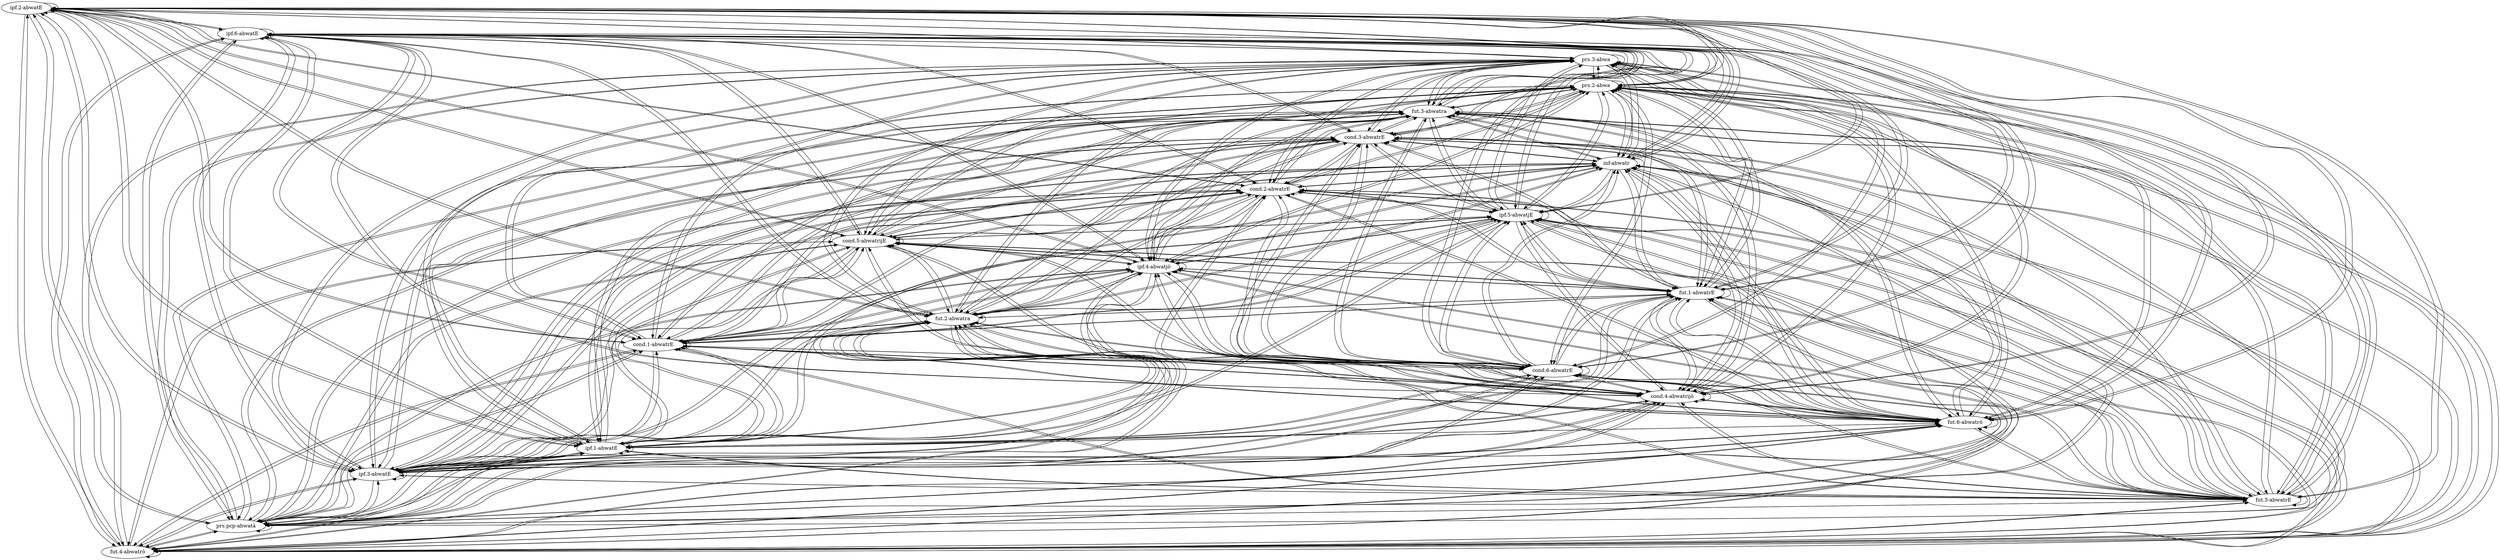 digraph  {
	"ipf.2-abwatE"	 [cell="ipf.2",
		tense=ipf,
		weight=0.18];
	"ipf.2-abwatE" -> "ipf.2-abwatE"	 [weight=0.18];
	"ipf.6-abwatE"	 [cell="ipf.6",
		tense=ipf,
		weight=0.18];
	"ipf.2-abwatE" -> "ipf.6-abwatE"	 [weight=0.18];
	"fut.4-abwatrô"	 [cell="fut.4",
		tense=fut,
		weight=0.1];
	"ipf.2-abwatE" -> "fut.4-abwatrô"	 [weight=0.004];
	"prs.pcp-abwatâ"	 [cell="prs.pcp",
		tense="prs.pcp",
		weight=0.18];
	"ipf.2-abwatE" -> "prs.pcp-abwatâ"	 [weight=0.18];
	"fut.5-abwatrE"	 [cell="fut.5",
		tense=fut,
		weight=0.1];
	"ipf.2-abwatE" -> "fut.5-abwatrE"	 [weight=0.004];
	"ipf.3-abwatE"	 [cell="ipf.3",
		tense=ipf,
		weight=0.18];
	"ipf.2-abwatE" -> "ipf.3-abwatE"	 [weight=0.18];
	"ipf.1-abwatE"	 [cell="ipf.1",
		tense=ipf,
		weight=0.18];
	"ipf.2-abwatE" -> "ipf.1-abwatE"	 [weight=0.18];
	"fut.6-abwatrô"	 [cell="fut.6",
		tense=fut,
		weight=0.1];
	"ipf.2-abwatE" -> "fut.6-abwatrô"	 [weight=0.004];
	"cond.4-abwatrijô"	 [cell="cond.4",
		tense=cond,
		weight=0.1];
	"ipf.2-abwatE" -> "cond.4-abwatrijô"	 [weight=0.005];
	"cond.6-abwatrE"	 [cell="cond.6",
		tense=cond,
		weight=0.1];
	"ipf.2-abwatE" -> "cond.6-abwatrE"	 [weight=0.004];
	"cond.1-abwatrE"	 [cell="cond.1",
		tense=cond,
		weight=0.1];
	"ipf.2-abwatE" -> "cond.1-abwatrE"	 [weight=0.004];
	"fut.2-abwatra"	 [cell="fut.2",
		tense=fut,
		weight=0.1];
	"ipf.2-abwatE" -> "fut.2-abwatra"	 [weight=0.004];
	"fut.1-abwatrE"	 [cell="fut.1",
		tense=fut,
		weight=0.1];
	"ipf.2-abwatE" -> "fut.1-abwatrE"	 [weight=0.004];
	"ipf.4-abwatjô"	 [cell="ipf.4",
		tense=ipf,
		weight=0.32];
	"ipf.2-abwatE" -> "ipf.4-abwatjô"	 [weight=0.32];
	"cond.5-abwatrijE"	 [cell="cond.5",
		tense=cond,
		weight=0.1];
	"ipf.2-abwatE" -> "cond.5-abwatrijE"	 [weight=0.005];
	"ipf.5-abwatjE"	 [cell="ipf.5",
		tense=ipf,
		weight=0.32];
	"ipf.2-abwatE" -> "ipf.5-abwatjE"	 [weight=0.32];
	"cond.2-abwatrE"	 [cell="cond.2",
		tense=cond,
		weight=0.1];
	"ipf.2-abwatE" -> "cond.2-abwatrE"	 [weight=0.004];
	"inf-abwatr"	 [cell=inf,
		tense=inf,
		weight=0.08];
	"ipf.2-abwatE" -> "inf-abwatr"	 [weight=0.0024];
	"cond.3-abwatrE"	 [cell="cond.3",
		tense=cond,
		weight=0.1];
	"ipf.2-abwatE" -> "cond.3-abwatrE"	 [weight=0.004];
	"fut.3-abwatra"	 [cell="fut.3",
		tense=fut,
		weight=0.1];
	"ipf.2-abwatE" -> "fut.3-abwatra"	 [weight=0.004];
	"prs.2-abwa"	 [cell="prs.2",
		tense=prs,
		weight=1.0];
	"ipf.2-abwatE" -> "prs.2-abwa"	 [weight=0.13];
	"prs.3-abwa"	 [cell="prs.3",
		tense=prs,
		weight=1.0];
	"ipf.2-abwatE" -> "prs.3-abwa"	 [weight=0.13];
	"ipf.6-abwatE" -> "ipf.2-abwatE"	 [weight=0.18];
	"ipf.6-abwatE" -> "ipf.6-abwatE"	 [weight=0.18];
	"ipf.6-abwatE" -> "fut.4-abwatrô"	 [weight=0.004];
	"ipf.6-abwatE" -> "prs.pcp-abwatâ"	 [weight=0.18];
	"ipf.6-abwatE" -> "fut.5-abwatrE"	 [weight=0.004];
	"ipf.6-abwatE" -> "ipf.3-abwatE"	 [weight=0.18];
	"ipf.6-abwatE" -> "ipf.1-abwatE"	 [weight=0.18];
	"ipf.6-abwatE" -> "fut.6-abwatrô"	 [weight=0.004];
	"ipf.6-abwatE" -> "cond.4-abwatrijô"	 [weight=0.005];
	"ipf.6-abwatE" -> "cond.6-abwatrE"	 [weight=0.004];
	"ipf.6-abwatE" -> "cond.1-abwatrE"	 [weight=0.004];
	"ipf.6-abwatE" -> "fut.2-abwatra"	 [weight=0.004];
	"ipf.6-abwatE" -> "fut.1-abwatrE"	 [weight=0.004];
	"ipf.6-abwatE" -> "ipf.4-abwatjô"	 [weight=0.32];
	"ipf.6-abwatE" -> "cond.5-abwatrijE"	 [weight=0.005];
	"ipf.6-abwatE" -> "ipf.5-abwatjE"	 [weight=0.32];
	"ipf.6-abwatE" -> "cond.2-abwatrE"	 [weight=0.004];
	"ipf.6-abwatE" -> "inf-abwatr"	 [weight=0.0024];
	"ipf.6-abwatE" -> "cond.3-abwatrE"	 [weight=0.004];
	"ipf.6-abwatE" -> "fut.3-abwatra"	 [weight=0.004];
	"ipf.6-abwatE" -> "prs.2-abwa"	 [weight=0.13];
	"ipf.6-abwatE" -> "prs.3-abwa"	 [weight=0.13];
	"fut.4-abwatrô" -> "ipf.2-abwatE"	 [weight=0.108];
	"fut.4-abwatrô" -> "ipf.6-abwatE"	 [weight=0.108];
	"fut.4-abwatrô" -> "fut.4-abwatrô"	 [weight=0.1];
	"fut.4-abwatrô" -> "prs.pcp-abwatâ"	 [weight=0.108];
	"fut.4-abwatrô" -> "fut.5-abwatrE"	 [weight=0.1];
	"fut.4-abwatrô" -> "ipf.3-abwatE"	 [weight=0.108];
	"fut.4-abwatrô" -> "ipf.1-abwatE"	 [weight=0.108];
	"fut.4-abwatrô" -> "fut.6-abwatrô"	 [weight=0.1];
	"fut.4-abwatrô" -> "cond.4-abwatrijô"	 [weight=0.1];
	"fut.4-abwatrô" -> "cond.6-abwatrE"	 [weight=0.1];
	"fut.4-abwatrô" -> "cond.1-abwatrE"	 [weight=0.1];
	"fut.4-abwatrô" -> "fut.2-abwatra"	 [weight=0.1];
	"fut.4-abwatrô" -> "fut.1-abwatrE"	 [weight=0.1];
	"fut.4-abwatrô" -> "ipf.4-abwatjô"	 [weight=0.192];
	"fut.4-abwatrô" -> "cond.5-abwatrijE"	 [weight=0.1];
	"fut.4-abwatrô" -> "ipf.5-abwatjE"	 [weight=0.192];
	"fut.4-abwatrô" -> "cond.2-abwatrE"	 [weight=0.1];
	"fut.4-abwatrô" -> "inf-abwatr"	 [weight=0.08];
	"fut.4-abwatrô" -> "cond.3-abwatrE"	 [weight=0.1];
	"fut.4-abwatrô" -> "fut.3-abwatra"	 [weight=0.1];
	"fut.4-abwatrô" -> "prs.2-abwa"	 [weight=1.0];
	"fut.4-abwatrô" -> "prs.3-abwa"	 [weight=1.0];
	"prs.pcp-abwatâ" -> "ipf.2-abwatE"	 [weight=0.18];
	"prs.pcp-abwatâ" -> "ipf.6-abwatE"	 [weight=0.18];
	"prs.pcp-abwatâ" -> "fut.4-abwatrô"	 [weight=0.004];
	"prs.pcp-abwatâ" -> "prs.pcp-abwatâ"	 [weight=0.18];
	"prs.pcp-abwatâ" -> "fut.5-abwatrE"	 [weight=0.004];
	"prs.pcp-abwatâ" -> "ipf.3-abwatE"	 [weight=0.18];
	"prs.pcp-abwatâ" -> "ipf.1-abwatE"	 [weight=0.18];
	"prs.pcp-abwatâ" -> "fut.6-abwatrô"	 [weight=0.004];
	"prs.pcp-abwatâ" -> "cond.4-abwatrijô"	 [weight=0.005];
	"prs.pcp-abwatâ" -> "cond.6-abwatrE"	 [weight=0.004];
	"prs.pcp-abwatâ" -> "cond.1-abwatrE"	 [weight=0.004];
	"prs.pcp-abwatâ" -> "fut.2-abwatra"	 [weight=0.004];
	"prs.pcp-abwatâ" -> "fut.1-abwatrE"	 [weight=0.004];
	"prs.pcp-abwatâ" -> "ipf.4-abwatjô"	 [weight=0.32];
	"prs.pcp-abwatâ" -> "cond.5-abwatrijE"	 [weight=0.005];
	"prs.pcp-abwatâ" -> "ipf.5-abwatjE"	 [weight=0.32];
	"prs.pcp-abwatâ" -> "cond.2-abwatrE"	 [weight=0.004];
	"prs.pcp-abwatâ" -> "inf-abwatr"	 [weight=0.0024];
	"prs.pcp-abwatâ" -> "cond.3-abwatrE"	 [weight=0.004];
	"prs.pcp-abwatâ" -> "fut.3-abwatra"	 [weight=0.004];
	"prs.pcp-abwatâ" -> "prs.2-abwa"	 [weight=0.13];
	"prs.pcp-abwatâ" -> "prs.3-abwa"	 [weight=0.13];
	"fut.5-abwatrE" -> "ipf.2-abwatE"	 [weight=0.108];
	"fut.5-abwatrE" -> "ipf.6-abwatE"	 [weight=0.108];
	"fut.5-abwatrE" -> "fut.4-abwatrô"	 [weight=0.1];
	"fut.5-abwatrE" -> "prs.pcp-abwatâ"	 [weight=0.108];
	"fut.5-abwatrE" -> "fut.5-abwatrE"	 [weight=0.1];
	"fut.5-abwatrE" -> "ipf.3-abwatE"	 [weight=0.108];
	"fut.5-abwatrE" -> "ipf.1-abwatE"	 [weight=0.108];
	"fut.5-abwatrE" -> "fut.6-abwatrô"	 [weight=0.1];
	"fut.5-abwatrE" -> "cond.4-abwatrijô"	 [weight=0.1];
	"fut.5-abwatrE" -> "cond.6-abwatrE"	 [weight=0.1];
	"fut.5-abwatrE" -> "cond.1-abwatrE"	 [weight=0.1];
	"fut.5-abwatrE" -> "fut.2-abwatra"	 [weight=0.1];
	"fut.5-abwatrE" -> "fut.1-abwatrE"	 [weight=0.1];
	"fut.5-abwatrE" -> "ipf.4-abwatjô"	 [weight=0.192];
	"fut.5-abwatrE" -> "cond.5-abwatrijE"	 [weight=0.1];
	"fut.5-abwatrE" -> "ipf.5-abwatjE"	 [weight=0.192];
	"fut.5-abwatrE" -> "cond.2-abwatrE"	 [weight=0.1];
	"fut.5-abwatrE" -> "inf-abwatr"	 [weight=0.08];
	"fut.5-abwatrE" -> "cond.3-abwatrE"	 [weight=0.1];
	"fut.5-abwatrE" -> "fut.3-abwatra"	 [weight=0.1];
	"fut.5-abwatrE" -> "prs.2-abwa"	 [weight=1.0];
	"fut.5-abwatrE" -> "prs.3-abwa"	 [weight=1.0];
	"ipf.3-abwatE" -> "ipf.2-abwatE"	 [weight=0.18];
	"ipf.3-abwatE" -> "ipf.6-abwatE"	 [weight=0.18];
	"ipf.3-abwatE" -> "fut.4-abwatrô"	 [weight=0.004];
	"ipf.3-abwatE" -> "prs.pcp-abwatâ"	 [weight=0.18];
	"ipf.3-abwatE" -> "fut.5-abwatrE"	 [weight=0.004];
	"ipf.3-abwatE" -> "ipf.3-abwatE"	 [weight=0.18];
	"ipf.3-abwatE" -> "ipf.1-abwatE"	 [weight=0.18];
	"ipf.3-abwatE" -> "fut.6-abwatrô"	 [weight=0.004];
	"ipf.3-abwatE" -> "cond.4-abwatrijô"	 [weight=0.005];
	"ipf.3-abwatE" -> "cond.6-abwatrE"	 [weight=0.004];
	"ipf.3-abwatE" -> "cond.1-abwatrE"	 [weight=0.004];
	"ipf.3-abwatE" -> "fut.2-abwatra"	 [weight=0.004];
	"ipf.3-abwatE" -> "fut.1-abwatrE"	 [weight=0.004];
	"ipf.3-abwatE" -> "ipf.4-abwatjô"	 [weight=0.32];
	"ipf.3-abwatE" -> "cond.5-abwatrijE"	 [weight=0.005];
	"ipf.3-abwatE" -> "ipf.5-abwatjE"	 [weight=0.32];
	"ipf.3-abwatE" -> "cond.2-abwatrE"	 [weight=0.004];
	"ipf.3-abwatE" -> "inf-abwatr"	 [weight=0.0024];
	"ipf.3-abwatE" -> "cond.3-abwatrE"	 [weight=0.004];
	"ipf.3-abwatE" -> "fut.3-abwatra"	 [weight=0.004];
	"ipf.3-abwatE" -> "prs.2-abwa"	 [weight=0.13];
	"ipf.3-abwatE" -> "prs.3-abwa"	 [weight=0.13];
	"ipf.1-abwatE" -> "ipf.2-abwatE"	 [weight=0.18];
	"ipf.1-abwatE" -> "ipf.6-abwatE"	 [weight=0.18];
	"ipf.1-abwatE" -> "fut.4-abwatrô"	 [weight=0.004];
	"ipf.1-abwatE" -> "prs.pcp-abwatâ"	 [weight=0.18];
	"ipf.1-abwatE" -> "fut.5-abwatrE"	 [weight=0.004];
	"ipf.1-abwatE" -> "ipf.3-abwatE"	 [weight=0.18];
	"ipf.1-abwatE" -> "ipf.1-abwatE"	 [weight=0.18];
	"ipf.1-abwatE" -> "fut.6-abwatrô"	 [weight=0.004];
	"ipf.1-abwatE" -> "cond.4-abwatrijô"	 [weight=0.005];
	"ipf.1-abwatE" -> "cond.6-abwatrE"	 [weight=0.004];
	"ipf.1-abwatE" -> "cond.1-abwatrE"	 [weight=0.004];
	"ipf.1-abwatE" -> "fut.2-abwatra"	 [weight=0.004];
	"ipf.1-abwatE" -> "fut.1-abwatrE"	 [weight=0.004];
	"ipf.1-abwatE" -> "ipf.4-abwatjô"	 [weight=0.32];
	"ipf.1-abwatE" -> "cond.5-abwatrijE"	 [weight=0.005];
	"ipf.1-abwatE" -> "ipf.5-abwatjE"	 [weight=0.32];
	"ipf.1-abwatE" -> "cond.2-abwatrE"	 [weight=0.004];
	"ipf.1-abwatE" -> "inf-abwatr"	 [weight=0.0024];
	"ipf.1-abwatE" -> "cond.3-abwatrE"	 [weight=0.004];
	"ipf.1-abwatE" -> "fut.3-abwatra"	 [weight=0.004];
	"ipf.1-abwatE" -> "prs.2-abwa"	 [weight=0.13];
	"ipf.1-abwatE" -> "prs.3-abwa"	 [weight=0.13];
	"fut.6-abwatrô" -> "ipf.2-abwatE"	 [weight=0.108];
	"fut.6-abwatrô" -> "ipf.6-abwatE"	 [weight=0.108];
	"fut.6-abwatrô" -> "fut.4-abwatrô"	 [weight=0.1];
	"fut.6-abwatrô" -> "prs.pcp-abwatâ"	 [weight=0.108];
	"fut.6-abwatrô" -> "fut.5-abwatrE"	 [weight=0.1];
	"fut.6-abwatrô" -> "ipf.3-abwatE"	 [weight=0.108];
	"fut.6-abwatrô" -> "ipf.1-abwatE"	 [weight=0.108];
	"fut.6-abwatrô" -> "fut.6-abwatrô"	 [weight=0.1];
	"fut.6-abwatrô" -> "cond.4-abwatrijô"	 [weight=0.1];
	"fut.6-abwatrô" -> "cond.6-abwatrE"	 [weight=0.1];
	"fut.6-abwatrô" -> "cond.1-abwatrE"	 [weight=0.1];
	"fut.6-abwatrô" -> "fut.2-abwatra"	 [weight=0.1];
	"fut.6-abwatrô" -> "fut.1-abwatrE"	 [weight=0.1];
	"fut.6-abwatrô" -> "ipf.4-abwatjô"	 [weight=0.192];
	"fut.6-abwatrô" -> "cond.5-abwatrijE"	 [weight=0.1];
	"fut.6-abwatrô" -> "ipf.5-abwatjE"	 [weight=0.192];
	"fut.6-abwatrô" -> "cond.2-abwatrE"	 [weight=0.1];
	"fut.6-abwatrô" -> "inf-abwatr"	 [weight=0.08];
	"fut.6-abwatrô" -> "cond.3-abwatrE"	 [weight=0.1];
	"fut.6-abwatrô" -> "fut.3-abwatra"	 [weight=0.1];
	"fut.6-abwatrô" -> "prs.2-abwa"	 [weight=1.0];
	"fut.6-abwatrô" -> "prs.3-abwa"	 [weight=1.0];
	"cond.4-abwatrijô" -> "ipf.2-abwatE"	 [weight=0.108];
	"cond.4-abwatrijô" -> "ipf.6-abwatE"	 [weight=0.108];
	"cond.4-abwatrijô" -> "fut.4-abwatrô"	 [weight=0.1];
	"cond.4-abwatrijô" -> "prs.pcp-abwatâ"	 [weight=0.108];
	"cond.4-abwatrijô" -> "fut.5-abwatrE"	 [weight=0.1];
	"cond.4-abwatrijô" -> "ipf.3-abwatE"	 [weight=0.108];
	"cond.4-abwatrijô" -> "ipf.1-abwatE"	 [weight=0.108];
	"cond.4-abwatrijô" -> "fut.6-abwatrô"	 [weight=0.1];
	"cond.4-abwatrijô" -> "cond.4-abwatrijô"	 [weight=0.1];
	"cond.4-abwatrijô" -> "cond.6-abwatrE"	 [weight=0.1];
	"cond.4-abwatrijô" -> "cond.1-abwatrE"	 [weight=0.1];
	"cond.4-abwatrijô" -> "fut.2-abwatra"	 [weight=0.1];
	"cond.4-abwatrijô" -> "fut.1-abwatrE"	 [weight=0.1];
	"cond.4-abwatrijô" -> "ipf.4-abwatjô"	 [weight=0.192];
	"cond.4-abwatrijô" -> "cond.5-abwatrijE"	 [weight=0.1];
	"cond.4-abwatrijô" -> "ipf.5-abwatjE"	 [weight=0.192];
	"cond.4-abwatrijô" -> "cond.2-abwatrE"	 [weight=0.1];
	"cond.4-abwatrijô" -> "inf-abwatr"	 [weight=0.08];
	"cond.4-abwatrijô" -> "cond.3-abwatrE"	 [weight=0.1];
	"cond.4-abwatrijô" -> "fut.3-abwatra"	 [weight=0.1];
	"cond.4-abwatrijô" -> "prs.2-abwa"	 [weight=1.0];
	"cond.4-abwatrijô" -> "prs.3-abwa"	 [weight=1.0];
	"cond.6-abwatrE" -> "ipf.2-abwatE"	 [weight=0.108];
	"cond.6-abwatrE" -> "ipf.6-abwatE"	 [weight=0.108];
	"cond.6-abwatrE" -> "fut.4-abwatrô"	 [weight=0.1];
	"cond.6-abwatrE" -> "prs.pcp-abwatâ"	 [weight=0.108];
	"cond.6-abwatrE" -> "fut.5-abwatrE"	 [weight=0.1];
	"cond.6-abwatrE" -> "ipf.3-abwatE"	 [weight=0.108];
	"cond.6-abwatrE" -> "ipf.1-abwatE"	 [weight=0.108];
	"cond.6-abwatrE" -> "fut.6-abwatrô"	 [weight=0.1];
	"cond.6-abwatrE" -> "cond.4-abwatrijô"	 [weight=0.1];
	"cond.6-abwatrE" -> "cond.6-abwatrE"	 [weight=0.1];
	"cond.6-abwatrE" -> "cond.1-abwatrE"	 [weight=0.1];
	"cond.6-abwatrE" -> "fut.2-abwatra"	 [weight=0.1];
	"cond.6-abwatrE" -> "fut.1-abwatrE"	 [weight=0.1];
	"cond.6-abwatrE" -> "ipf.4-abwatjô"	 [weight=0.192];
	"cond.6-abwatrE" -> "cond.5-abwatrijE"	 [weight=0.1];
	"cond.6-abwatrE" -> "ipf.5-abwatjE"	 [weight=0.192];
	"cond.6-abwatrE" -> "cond.2-abwatrE"	 [weight=0.1];
	"cond.6-abwatrE" -> "inf-abwatr"	 [weight=0.08];
	"cond.6-abwatrE" -> "cond.3-abwatrE"	 [weight=0.1];
	"cond.6-abwatrE" -> "fut.3-abwatra"	 [weight=0.1];
	"cond.6-abwatrE" -> "prs.2-abwa"	 [weight=1.0];
	"cond.6-abwatrE" -> "prs.3-abwa"	 [weight=1.0];
	"cond.1-abwatrE" -> "ipf.2-abwatE"	 [weight=0.108];
	"cond.1-abwatrE" -> "ipf.6-abwatE"	 [weight=0.108];
	"cond.1-abwatrE" -> "fut.4-abwatrô"	 [weight=0.1];
	"cond.1-abwatrE" -> "prs.pcp-abwatâ"	 [weight=0.108];
	"cond.1-abwatrE" -> "fut.5-abwatrE"	 [weight=0.1];
	"cond.1-abwatrE" -> "ipf.3-abwatE"	 [weight=0.108];
	"cond.1-abwatrE" -> "ipf.1-abwatE"	 [weight=0.108];
	"cond.1-abwatrE" -> "fut.6-abwatrô"	 [weight=0.1];
	"cond.1-abwatrE" -> "cond.4-abwatrijô"	 [weight=0.1];
	"cond.1-abwatrE" -> "cond.6-abwatrE"	 [weight=0.1];
	"cond.1-abwatrE" -> "cond.1-abwatrE"	 [weight=0.1];
	"cond.1-abwatrE" -> "fut.2-abwatra"	 [weight=0.1];
	"cond.1-abwatrE" -> "fut.1-abwatrE"	 [weight=0.1];
	"cond.1-abwatrE" -> "ipf.4-abwatjô"	 [weight=0.192];
	"cond.1-abwatrE" -> "cond.5-abwatrijE"	 [weight=0.1];
	"cond.1-abwatrE" -> "ipf.5-abwatjE"	 [weight=0.192];
	"cond.1-abwatrE" -> "cond.2-abwatrE"	 [weight=0.1];
	"cond.1-abwatrE" -> "inf-abwatr"	 [weight=0.08];
	"cond.1-abwatrE" -> "cond.3-abwatrE"	 [weight=0.1];
	"cond.1-abwatrE" -> "fut.3-abwatra"	 [weight=0.1];
	"cond.1-abwatrE" -> "prs.2-abwa"	 [weight=1.0];
	"cond.1-abwatrE" -> "prs.3-abwa"	 [weight=1.0];
	"fut.2-abwatra" -> "ipf.2-abwatE"	 [weight=0.108];
	"fut.2-abwatra" -> "ipf.6-abwatE"	 [weight=0.108];
	"fut.2-abwatra" -> "fut.4-abwatrô"	 [weight=0.1];
	"fut.2-abwatra" -> "prs.pcp-abwatâ"	 [weight=0.108];
	"fut.2-abwatra" -> "fut.5-abwatrE"	 [weight=0.1];
	"fut.2-abwatra" -> "ipf.3-abwatE"	 [weight=0.108];
	"fut.2-abwatra" -> "ipf.1-abwatE"	 [weight=0.108];
	"fut.2-abwatra" -> "fut.6-abwatrô"	 [weight=0.1];
	"fut.2-abwatra" -> "cond.4-abwatrijô"	 [weight=0.1];
	"fut.2-abwatra" -> "cond.6-abwatrE"	 [weight=0.1];
	"fut.2-abwatra" -> "cond.1-abwatrE"	 [weight=0.1];
	"fut.2-abwatra" -> "fut.2-abwatra"	 [weight=0.1];
	"fut.2-abwatra" -> "fut.1-abwatrE"	 [weight=0.1];
	"fut.2-abwatra" -> "ipf.4-abwatjô"	 [weight=0.192];
	"fut.2-abwatra" -> "cond.5-abwatrijE"	 [weight=0.1];
	"fut.2-abwatra" -> "ipf.5-abwatjE"	 [weight=0.192];
	"fut.2-abwatra" -> "cond.2-abwatrE"	 [weight=0.1];
	"fut.2-abwatra" -> "inf-abwatr"	 [weight=0.08];
	"fut.2-abwatra" -> "cond.3-abwatrE"	 [weight=0.1];
	"fut.2-abwatra" -> "fut.3-abwatra"	 [weight=0.1];
	"fut.2-abwatra" -> "prs.2-abwa"	 [weight=1.0];
	"fut.2-abwatra" -> "prs.3-abwa"	 [weight=1.0];
	"fut.1-abwatrE" -> "ipf.2-abwatE"	 [weight=0.108];
	"fut.1-abwatrE" -> "ipf.6-abwatE"	 [weight=0.108];
	"fut.1-abwatrE" -> "fut.4-abwatrô"	 [weight=0.1];
	"fut.1-abwatrE" -> "prs.pcp-abwatâ"	 [weight=0.108];
	"fut.1-abwatrE" -> "fut.5-abwatrE"	 [weight=0.1];
	"fut.1-abwatrE" -> "ipf.3-abwatE"	 [weight=0.108];
	"fut.1-abwatrE" -> "ipf.1-abwatE"	 [weight=0.108];
	"fut.1-abwatrE" -> "fut.6-abwatrô"	 [weight=0.1];
	"fut.1-abwatrE" -> "cond.4-abwatrijô"	 [weight=0.1];
	"fut.1-abwatrE" -> "cond.6-abwatrE"	 [weight=0.1];
	"fut.1-abwatrE" -> "cond.1-abwatrE"	 [weight=0.1];
	"fut.1-abwatrE" -> "fut.2-abwatra"	 [weight=0.1];
	"fut.1-abwatrE" -> "fut.1-abwatrE"	 [weight=0.1];
	"fut.1-abwatrE" -> "ipf.4-abwatjô"	 [weight=0.192];
	"fut.1-abwatrE" -> "cond.5-abwatrijE"	 [weight=0.1];
	"fut.1-abwatrE" -> "ipf.5-abwatjE"	 [weight=0.192];
	"fut.1-abwatrE" -> "cond.2-abwatrE"	 [weight=0.1];
	"fut.1-abwatrE" -> "inf-abwatr"	 [weight=0.08];
	"fut.1-abwatrE" -> "cond.3-abwatrE"	 [weight=0.1];
	"fut.1-abwatrE" -> "fut.3-abwatra"	 [weight=0.1];
	"fut.1-abwatrE" -> "prs.2-abwa"	 [weight=1.0];
	"fut.1-abwatrE" -> "prs.3-abwa"	 [weight=1.0];
	"ipf.4-abwatjô" -> "ipf.2-abwatE"	 [weight=0.1656];
	"ipf.4-abwatjô" -> "ipf.6-abwatE"	 [weight=0.1656];
	"ipf.4-abwatjô" -> "fut.4-abwatrô"	 [weight=0.003];
	"ipf.4-abwatjô" -> "prs.pcp-abwatâ"	 [weight=0.1656];
	"ipf.4-abwatjô" -> "fut.5-abwatrE"	 [weight=0.003];
	"ipf.4-abwatjô" -> "ipf.3-abwatE"	 [weight=0.1656];
	"ipf.4-abwatjô" -> "ipf.1-abwatE"	 [weight=0.1656];
	"ipf.4-abwatjô" -> "fut.6-abwatrô"	 [weight=0.003];
	"ipf.4-abwatjô" -> "cond.4-abwatrijô"	 [weight=0.004];
	"ipf.4-abwatjô" -> "cond.6-abwatrE"	 [weight=0.003];
	"ipf.4-abwatjô" -> "cond.1-abwatrE"	 [weight=0.003];
	"ipf.4-abwatjô" -> "fut.2-abwatra"	 [weight=0.003];
	"ipf.4-abwatjô" -> "fut.1-abwatrE"	 [weight=0.003];
	"ipf.4-abwatjô" -> "ipf.4-abwatjô"	 [weight=0.32];
	"ipf.4-abwatjô" -> "cond.5-abwatrijE"	 [weight=0.004];
	"ipf.4-abwatjô" -> "ipf.5-abwatjE"	 [weight=0.32];
	"ipf.4-abwatjô" -> "cond.2-abwatrE"	 [weight=0.003];
	"ipf.4-abwatjô" -> "inf-abwatr"	 [weight=0.0032];
	"ipf.4-abwatjô" -> "cond.3-abwatrE"	 [weight=0.003];
	"ipf.4-abwatjô" -> "fut.3-abwatra"	 [weight=0.003];
	"ipf.4-abwatjô" -> "prs.2-abwa"	 [weight=0.13];
	"ipf.4-abwatjô" -> "prs.3-abwa"	 [weight=0.13];
	"cond.5-abwatrijE" -> "ipf.2-abwatE"	 [weight=0.108];
	"cond.5-abwatrijE" -> "ipf.6-abwatE"	 [weight=0.108];
	"cond.5-abwatrijE" -> "fut.4-abwatrô"	 [weight=0.1];
	"cond.5-abwatrijE" -> "prs.pcp-abwatâ"	 [weight=0.108];
	"cond.5-abwatrijE" -> "fut.5-abwatrE"	 [weight=0.1];
	"cond.5-abwatrijE" -> "ipf.3-abwatE"	 [weight=0.108];
	"cond.5-abwatrijE" -> "ipf.1-abwatE"	 [weight=0.108];
	"cond.5-abwatrijE" -> "fut.6-abwatrô"	 [weight=0.1];
	"cond.5-abwatrijE" -> "cond.4-abwatrijô"	 [weight=0.1];
	"cond.5-abwatrijE" -> "cond.6-abwatrE"	 [weight=0.1];
	"cond.5-abwatrijE" -> "cond.1-abwatrE"	 [weight=0.1];
	"cond.5-abwatrijE" -> "fut.2-abwatra"	 [weight=0.1];
	"cond.5-abwatrijE" -> "fut.1-abwatrE"	 [weight=0.1];
	"cond.5-abwatrijE" -> "ipf.4-abwatjô"	 [weight=0.192];
	"cond.5-abwatrijE" -> "cond.5-abwatrijE"	 [weight=0.1];
	"cond.5-abwatrijE" -> "ipf.5-abwatjE"	 [weight=0.192];
	"cond.5-abwatrijE" -> "cond.2-abwatrE"	 [weight=0.1];
	"cond.5-abwatrijE" -> "inf-abwatr"	 [weight=0.08];
	"cond.5-abwatrijE" -> "cond.3-abwatrE"	 [weight=0.1];
	"cond.5-abwatrijE" -> "fut.3-abwatra"	 [weight=0.1];
	"cond.5-abwatrijE" -> "prs.2-abwa"	 [weight=1.0];
	"cond.5-abwatrijE" -> "prs.3-abwa"	 [weight=1.0];
	"ipf.5-abwatjE" -> "ipf.2-abwatE"	 [weight=0.1656];
	"ipf.5-abwatjE" -> "ipf.6-abwatE"	 [weight=0.1656];
	"ipf.5-abwatjE" -> "fut.4-abwatrô"	 [weight=0.003];
	"ipf.5-abwatjE" -> "prs.pcp-abwatâ"	 [weight=0.1656];
	"ipf.5-abwatjE" -> "fut.5-abwatrE"	 [weight=0.003];
	"ipf.5-abwatjE" -> "ipf.3-abwatE"	 [weight=0.1656];
	"ipf.5-abwatjE" -> "ipf.1-abwatE"	 [weight=0.1656];
	"ipf.5-abwatjE" -> "fut.6-abwatrô"	 [weight=0.003];
	"ipf.5-abwatjE" -> "cond.4-abwatrijô"	 [weight=0.004];
	"ipf.5-abwatjE" -> "cond.6-abwatrE"	 [weight=0.003];
	"ipf.5-abwatjE" -> "cond.1-abwatrE"	 [weight=0.003];
	"ipf.5-abwatjE" -> "fut.2-abwatra"	 [weight=0.003];
	"ipf.5-abwatjE" -> "fut.1-abwatrE"	 [weight=0.003];
	"ipf.5-abwatjE" -> "ipf.4-abwatjô"	 [weight=0.32];
	"ipf.5-abwatjE" -> "cond.5-abwatrijE"	 [weight=0.004];
	"ipf.5-abwatjE" -> "ipf.5-abwatjE"	 [weight=0.32];
	"ipf.5-abwatjE" -> "cond.2-abwatrE"	 [weight=0.003];
	"ipf.5-abwatjE" -> "inf-abwatr"	 [weight=0.0032];
	"ipf.5-abwatjE" -> "cond.3-abwatrE"	 [weight=0.003];
	"ipf.5-abwatjE" -> "fut.3-abwatra"	 [weight=0.003];
	"ipf.5-abwatjE" -> "prs.2-abwa"	 [weight=0.13];
	"ipf.5-abwatjE" -> "prs.3-abwa"	 [weight=0.13];
	"cond.2-abwatrE" -> "ipf.2-abwatE"	 [weight=0.108];
	"cond.2-abwatrE" -> "ipf.6-abwatE"	 [weight=0.108];
	"cond.2-abwatrE" -> "fut.4-abwatrô"	 [weight=0.1];
	"cond.2-abwatrE" -> "prs.pcp-abwatâ"	 [weight=0.108];
	"cond.2-abwatrE" -> "fut.5-abwatrE"	 [weight=0.1];
	"cond.2-abwatrE" -> "ipf.3-abwatE"	 [weight=0.108];
	"cond.2-abwatrE" -> "ipf.1-abwatE"	 [weight=0.108];
	"cond.2-abwatrE" -> "fut.6-abwatrô"	 [weight=0.1];
	"cond.2-abwatrE" -> "cond.4-abwatrijô"	 [weight=0.1];
	"cond.2-abwatrE" -> "cond.6-abwatrE"	 [weight=0.1];
	"cond.2-abwatrE" -> "cond.1-abwatrE"	 [weight=0.1];
	"cond.2-abwatrE" -> "fut.2-abwatra"	 [weight=0.1];
	"cond.2-abwatrE" -> "fut.1-abwatrE"	 [weight=0.1];
	"cond.2-abwatrE" -> "ipf.4-abwatjô"	 [weight=0.192];
	"cond.2-abwatrE" -> "cond.5-abwatrijE"	 [weight=0.1];
	"cond.2-abwatrE" -> "ipf.5-abwatjE"	 [weight=0.192];
	"cond.2-abwatrE" -> "cond.2-abwatrE"	 [weight=0.1];
	"cond.2-abwatrE" -> "inf-abwatr"	 [weight=0.08];
	"cond.2-abwatrE" -> "cond.3-abwatrE"	 [weight=0.1];
	"cond.2-abwatrE" -> "fut.3-abwatra"	 [weight=0.1];
	"cond.2-abwatrE" -> "prs.2-abwa"	 [weight=1.0];
	"cond.2-abwatrE" -> "prs.3-abwa"	 [weight=1.0];
	"inf-abwatr" -> "ipf.2-abwatE"	 [weight=0.108];
	"inf-abwatr" -> "ipf.6-abwatE"	 [weight=0.108];
	"inf-abwatr" -> "fut.4-abwatrô"	 [weight=0.1];
	"inf-abwatr" -> "prs.pcp-abwatâ"	 [weight=0.108];
	"inf-abwatr" -> "fut.5-abwatrE"	 [weight=0.1];
	"inf-abwatr" -> "ipf.3-abwatE"	 [weight=0.108];
	"inf-abwatr" -> "ipf.1-abwatE"	 [weight=0.108];
	"inf-abwatr" -> "fut.6-abwatrô"	 [weight=0.1];
	"inf-abwatr" -> "cond.4-abwatrijô"	 [weight=0.1];
	"inf-abwatr" -> "cond.6-abwatrE"	 [weight=0.1];
	"inf-abwatr" -> "cond.1-abwatrE"	 [weight=0.1];
	"inf-abwatr" -> "fut.2-abwatra"	 [weight=0.1];
	"inf-abwatr" -> "fut.1-abwatrE"	 [weight=0.1];
	"inf-abwatr" -> "ipf.4-abwatjô"	 [weight=0.192];
	"inf-abwatr" -> "cond.5-abwatrijE"	 [weight=0.1];
	"inf-abwatr" -> "ipf.5-abwatjE"	 [weight=0.192];
	"inf-abwatr" -> "cond.2-abwatrE"	 [weight=0.1];
	"inf-abwatr" -> "inf-abwatr"	 [weight=0.08];
	"inf-abwatr" -> "cond.3-abwatrE"	 [weight=0.1];
	"inf-abwatr" -> "fut.3-abwatra"	 [weight=0.1];
	"inf-abwatr" -> "prs.2-abwa"	 [weight=1.0];
	"inf-abwatr" -> "prs.3-abwa"	 [weight=1.0];
	"cond.3-abwatrE" -> "ipf.2-abwatE"	 [weight=0.108];
	"cond.3-abwatrE" -> "ipf.6-abwatE"	 [weight=0.108];
	"cond.3-abwatrE" -> "fut.4-abwatrô"	 [weight=0.1];
	"cond.3-abwatrE" -> "prs.pcp-abwatâ"	 [weight=0.108];
	"cond.3-abwatrE" -> "fut.5-abwatrE"	 [weight=0.1];
	"cond.3-abwatrE" -> "ipf.3-abwatE"	 [weight=0.108];
	"cond.3-abwatrE" -> "ipf.1-abwatE"	 [weight=0.108];
	"cond.3-abwatrE" -> "fut.6-abwatrô"	 [weight=0.1];
	"cond.3-abwatrE" -> "cond.4-abwatrijô"	 [weight=0.1];
	"cond.3-abwatrE" -> "cond.6-abwatrE"	 [weight=0.1];
	"cond.3-abwatrE" -> "cond.1-abwatrE"	 [weight=0.1];
	"cond.3-abwatrE" -> "fut.2-abwatra"	 [weight=0.1];
	"cond.3-abwatrE" -> "fut.1-abwatrE"	 [weight=0.1];
	"cond.3-abwatrE" -> "ipf.4-abwatjô"	 [weight=0.192];
	"cond.3-abwatrE" -> "cond.5-abwatrijE"	 [weight=0.1];
	"cond.3-abwatrE" -> "ipf.5-abwatjE"	 [weight=0.192];
	"cond.3-abwatrE" -> "cond.2-abwatrE"	 [weight=0.1];
	"cond.3-abwatrE" -> "inf-abwatr"	 [weight=0.08];
	"cond.3-abwatrE" -> "cond.3-abwatrE"	 [weight=0.1];
	"cond.3-abwatrE" -> "fut.3-abwatra"	 [weight=0.1];
	"cond.3-abwatrE" -> "prs.2-abwa"	 [weight=1.0];
	"cond.3-abwatrE" -> "prs.3-abwa"	 [weight=1.0];
	"fut.3-abwatra" -> "ipf.2-abwatE"	 [weight=0.108];
	"fut.3-abwatra" -> "ipf.6-abwatE"	 [weight=0.108];
	"fut.3-abwatra" -> "fut.4-abwatrô"	 [weight=0.1];
	"fut.3-abwatra" -> "prs.pcp-abwatâ"	 [weight=0.108];
	"fut.3-abwatra" -> "fut.5-abwatrE"	 [weight=0.1];
	"fut.3-abwatra" -> "ipf.3-abwatE"	 [weight=0.108];
	"fut.3-abwatra" -> "ipf.1-abwatE"	 [weight=0.108];
	"fut.3-abwatra" -> "fut.6-abwatrô"	 [weight=0.1];
	"fut.3-abwatra" -> "cond.4-abwatrijô"	 [weight=0.1];
	"fut.3-abwatra" -> "cond.6-abwatrE"	 [weight=0.1];
	"fut.3-abwatra" -> "cond.1-abwatrE"	 [weight=0.1];
	"fut.3-abwatra" -> "fut.2-abwatra"	 [weight=0.1];
	"fut.3-abwatra" -> "fut.1-abwatrE"	 [weight=0.1];
	"fut.3-abwatra" -> "ipf.4-abwatjô"	 [weight=0.192];
	"fut.3-abwatra" -> "cond.5-abwatrijE"	 [weight=0.1];
	"fut.3-abwatra" -> "ipf.5-abwatjE"	 [weight=0.192];
	"fut.3-abwatra" -> "cond.2-abwatrE"	 [weight=0.1];
	"fut.3-abwatra" -> "inf-abwatr"	 [weight=0.08];
	"fut.3-abwatra" -> "cond.3-abwatrE"	 [weight=0.1];
	"fut.3-abwatra" -> "fut.3-abwatra"	 [weight=0.1];
	"fut.3-abwatra" -> "prs.2-abwa"	 [weight=1.0];
	"fut.3-abwatra" -> "prs.3-abwa"	 [weight=1.0];
	"prs.2-abwa" -> "ipf.2-abwatE"	 [weight=0.0324];
	"prs.2-abwa" -> "ipf.6-abwatE"	 [weight=0.0324];
	"prs.2-abwa" -> "fut.4-abwatrô"	 [weight=0.01];
	"prs.2-abwa" -> "prs.pcp-abwatâ"	 [weight=0.0324];
	"prs.2-abwa" -> "fut.5-abwatrE"	 [weight=0.01];
	"prs.2-abwa" -> "ipf.3-abwatE"	 [weight=0.0324];
	"prs.2-abwa" -> "ipf.1-abwatE"	 [weight=0.0324];
	"prs.2-abwa" -> "fut.6-abwatrô"	 [weight=0.01];
	"prs.2-abwa" -> "cond.4-abwatrijô"	 [weight=0.01];
	"prs.2-abwa" -> "cond.6-abwatrE"	 [weight=0.01];
	"prs.2-abwa" -> "cond.1-abwatrE"	 [weight=0.01];
	"prs.2-abwa" -> "fut.2-abwatra"	 [weight=0.01];
	"prs.2-abwa" -> "fut.1-abwatrE"	 [weight=0.01];
	"prs.2-abwa" -> "ipf.4-abwatjô"	 [weight=0.1024];
	"prs.2-abwa" -> "cond.5-abwatrijE"	 [weight=0.01];
	"prs.2-abwa" -> "ipf.5-abwatjE"	 [weight=0.1024];
	"prs.2-abwa" -> "cond.2-abwatrE"	 [weight=0.01];
	"prs.2-abwa" -> "inf-abwatr"	 [weight=0.0064];
	"prs.2-abwa" -> "cond.3-abwatrE"	 [weight=0.01];
	"prs.2-abwa" -> "fut.3-abwatra"	 [weight=0.01];
	"prs.2-abwa" -> "prs.2-abwa"	 [weight=1.0];
	"prs.2-abwa" -> "prs.3-abwa"	 [weight=1.0];
	"prs.3-abwa" -> "ipf.2-abwatE"	 [weight=0.0324];
	"prs.3-abwa" -> "ipf.6-abwatE"	 [weight=0.0324];
	"prs.3-abwa" -> "fut.4-abwatrô"	 [weight=0.01];
	"prs.3-abwa" -> "prs.pcp-abwatâ"	 [weight=0.0324];
	"prs.3-abwa" -> "fut.5-abwatrE"	 [weight=0.01];
	"prs.3-abwa" -> "ipf.3-abwatE"	 [weight=0.0324];
	"prs.3-abwa" -> "ipf.1-abwatE"	 [weight=0.0324];
	"prs.3-abwa" -> "fut.6-abwatrô"	 [weight=0.01];
	"prs.3-abwa" -> "cond.4-abwatrijô"	 [weight=0.01];
	"prs.3-abwa" -> "cond.6-abwatrE"	 [weight=0.01];
	"prs.3-abwa" -> "cond.1-abwatrE"	 [weight=0.01];
	"prs.3-abwa" -> "fut.2-abwatra"	 [weight=0.01];
	"prs.3-abwa" -> "fut.1-abwatrE"	 [weight=0.01];
	"prs.3-abwa" -> "ipf.4-abwatjô"	 [weight=0.1024];
	"prs.3-abwa" -> "cond.5-abwatrijE"	 [weight=0.01];
	"prs.3-abwa" -> "ipf.5-abwatjE"	 [weight=0.1024];
	"prs.3-abwa" -> "cond.2-abwatrE"	 [weight=0.01];
	"prs.3-abwa" -> "inf-abwatr"	 [weight=0.0064];
	"prs.3-abwa" -> "cond.3-abwatrE"	 [weight=0.01];
	"prs.3-abwa" -> "fut.3-abwatra"	 [weight=0.01];
	"prs.3-abwa" -> "prs.2-abwa"	 [weight=1.0];
	"prs.3-abwa" -> "prs.3-abwa"	 [weight=1.0];
}
